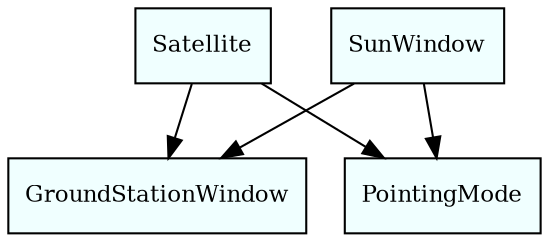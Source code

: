 digraph hierarhcy_graph {
	rankdir=TB;
	node [fontsize=11, style=filled, fillcolor=azure, shape = box]
	Satellite -> GroundStationWindow	Satellite -> PointingMode	SunWindow -> GroundStationWindow	SunWindow -> PointingMode
}


